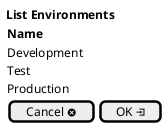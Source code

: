 @startuml

salt
{
  **List Environments**
  {
      **Name**
      Development
      Test
      Production
      [ Cancel <&circle-x>] | [ OK <&account-login> ]
  }
}

@enduml
